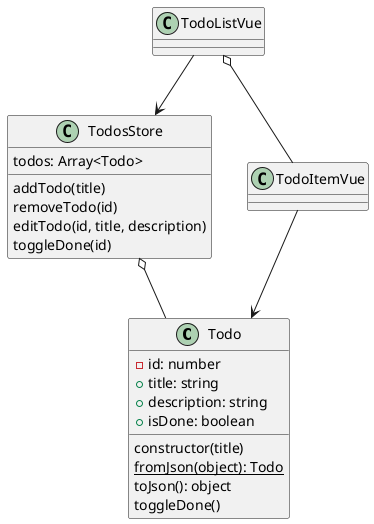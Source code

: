 @startuml todo
class Todo {
    -id: number
    +title: string
    +description: string
    +isDone: boolean

    constructor(title)
    {static} fromJson(object): Todo
    toJson(): object
    toggleDone()
}

class TodosStore {
    todos: Array<Todo>

    addTodo(title)
    removeTodo(id)
    editTodo(id, title, description)
    toggleDone(id)
}

class TodoItemVue {}
class TodoListVue {}

TodosStore o-- Todo

TodoListVue o-- TodoItemVue
TodoListVue --> TodosStore

TodoItemVue --> Todo
@enduml